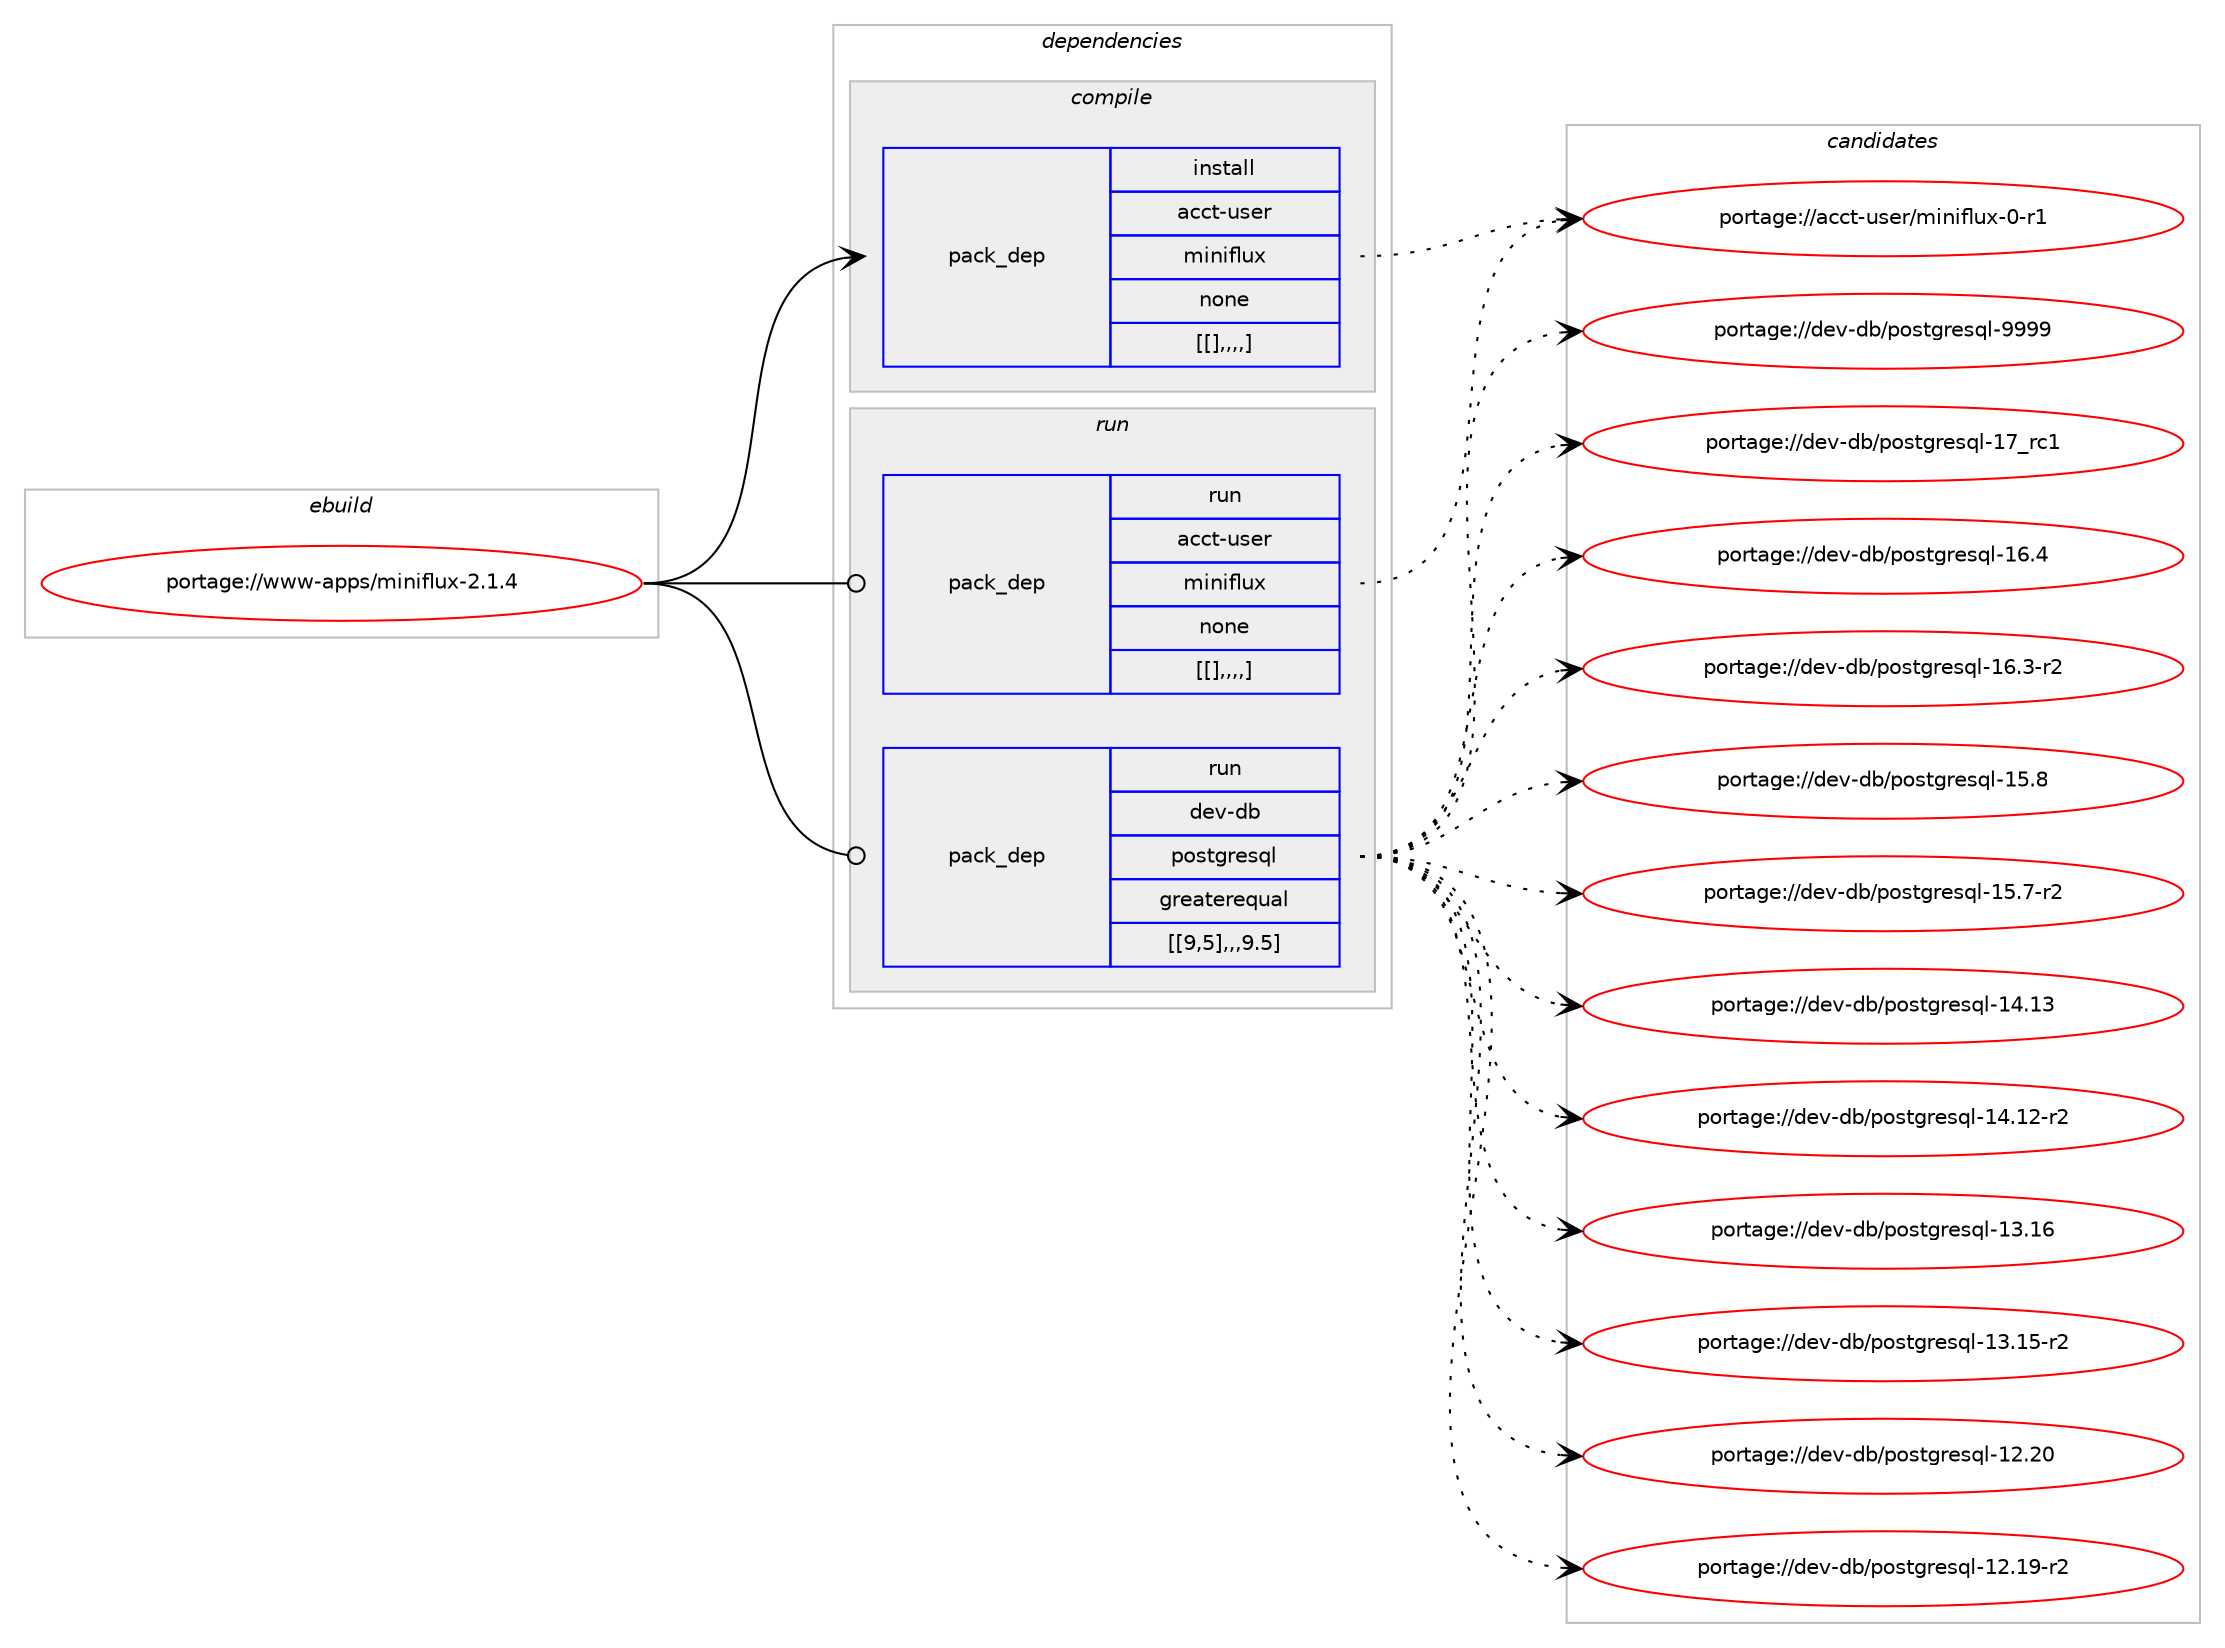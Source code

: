 digraph prolog {

# *************
# Graph options
# *************

newrank=true;
concentrate=true;
compound=true;
graph [rankdir=LR,fontname=Helvetica,fontsize=10,ranksep=1.5];#, ranksep=2.5, nodesep=0.2];
edge  [arrowhead=vee];
node  [fontname=Helvetica,fontsize=10];

# **********
# The ebuild
# **********

subgraph cluster_leftcol {
color=gray;
label=<<i>ebuild</i>>;
id [label="portage://www-apps/miniflux-2.1.4", color=red, width=4, href="../www-apps/miniflux-2.1.4.svg"];
}

# ****************
# The dependencies
# ****************

subgraph cluster_midcol {
color=gray;
label=<<i>dependencies</i>>;
subgraph cluster_compile {
fillcolor="#eeeeee";
style=filled;
label=<<i>compile</i>>;
subgraph pack338100 {
dependency465269 [label=<<TABLE BORDER="0" CELLBORDER="1" CELLSPACING="0" CELLPADDING="4" WIDTH="220"><TR><TD ROWSPAN="6" CELLPADDING="30">pack_dep</TD></TR><TR><TD WIDTH="110">install</TD></TR><TR><TD>acct-user</TD></TR><TR><TD>miniflux</TD></TR><TR><TD>none</TD></TR><TR><TD>[[],,,,]</TD></TR></TABLE>>, shape=none, color=blue];
}
id:e -> dependency465269:w [weight=20,style="solid",arrowhead="vee"];
}
subgraph cluster_compileandrun {
fillcolor="#eeeeee";
style=filled;
label=<<i>compile and run</i>>;
}
subgraph cluster_run {
fillcolor="#eeeeee";
style=filled;
label=<<i>run</i>>;
subgraph pack338101 {
dependency465270 [label=<<TABLE BORDER="0" CELLBORDER="1" CELLSPACING="0" CELLPADDING="4" WIDTH="220"><TR><TD ROWSPAN="6" CELLPADDING="30">pack_dep</TD></TR><TR><TD WIDTH="110">run</TD></TR><TR><TD>acct-user</TD></TR><TR><TD>miniflux</TD></TR><TR><TD>none</TD></TR><TR><TD>[[],,,,]</TD></TR></TABLE>>, shape=none, color=blue];
}
id:e -> dependency465270:w [weight=20,style="solid",arrowhead="odot"];
subgraph pack338102 {
dependency465271 [label=<<TABLE BORDER="0" CELLBORDER="1" CELLSPACING="0" CELLPADDING="4" WIDTH="220"><TR><TD ROWSPAN="6" CELLPADDING="30">pack_dep</TD></TR><TR><TD WIDTH="110">run</TD></TR><TR><TD>dev-db</TD></TR><TR><TD>postgresql</TD></TR><TR><TD>greaterequal</TD></TR><TR><TD>[[9,5],,,9.5]</TD></TR></TABLE>>, shape=none, color=blue];
}
id:e -> dependency465271:w [weight=20,style="solid",arrowhead="odot"];
}
}

# **************
# The candidates
# **************

subgraph cluster_choices {
rank=same;
color=gray;
label=<<i>candidates</i>>;

subgraph choice338100 {
color=black;
nodesep=1;
choice979999116451171151011144710910511010510210811712045484511449 [label="portage://acct-user/miniflux-0-r1", color=red, width=4,href="../acct-user/miniflux-0-r1.svg"];
dependency465269:e -> choice979999116451171151011144710910511010510210811712045484511449:w [style=dotted,weight="100"];
}
subgraph choice338101 {
color=black;
nodesep=1;
choice979999116451171151011144710910511010510210811712045484511449 [label="portage://acct-user/miniflux-0-r1", color=red, width=4,href="../acct-user/miniflux-0-r1.svg"];
dependency465270:e -> choice979999116451171151011144710910511010510210811712045484511449:w [style=dotted,weight="100"];
}
subgraph choice338102 {
color=black;
nodesep=1;
choice1001011184510098471121111151161031141011151131084557575757 [label="portage://dev-db/postgresql-9999", color=red, width=4,href="../dev-db/postgresql-9999.svg"];
choice100101118451009847112111115116103114101115113108454955951149949 [label="portage://dev-db/postgresql-17_rc1", color=red, width=4,href="../dev-db/postgresql-17_rc1.svg"];
choice1001011184510098471121111151161031141011151131084549544652 [label="portage://dev-db/postgresql-16.4", color=red, width=4,href="../dev-db/postgresql-16.4.svg"];
choice10010111845100984711211111511610311410111511310845495446514511450 [label="portage://dev-db/postgresql-16.3-r2", color=red, width=4,href="../dev-db/postgresql-16.3-r2.svg"];
choice1001011184510098471121111151161031141011151131084549534656 [label="portage://dev-db/postgresql-15.8", color=red, width=4,href="../dev-db/postgresql-15.8.svg"];
choice10010111845100984711211111511610311410111511310845495346554511450 [label="portage://dev-db/postgresql-15.7-r2", color=red, width=4,href="../dev-db/postgresql-15.7-r2.svg"];
choice100101118451009847112111115116103114101115113108454952464951 [label="portage://dev-db/postgresql-14.13", color=red, width=4,href="../dev-db/postgresql-14.13.svg"];
choice1001011184510098471121111151161031141011151131084549524649504511450 [label="portage://dev-db/postgresql-14.12-r2", color=red, width=4,href="../dev-db/postgresql-14.12-r2.svg"];
choice100101118451009847112111115116103114101115113108454951464954 [label="portage://dev-db/postgresql-13.16", color=red, width=4,href="../dev-db/postgresql-13.16.svg"];
choice1001011184510098471121111151161031141011151131084549514649534511450 [label="portage://dev-db/postgresql-13.15-r2", color=red, width=4,href="../dev-db/postgresql-13.15-r2.svg"];
choice100101118451009847112111115116103114101115113108454950465048 [label="portage://dev-db/postgresql-12.20", color=red, width=4,href="../dev-db/postgresql-12.20.svg"];
choice1001011184510098471121111151161031141011151131084549504649574511450 [label="portage://dev-db/postgresql-12.19-r2", color=red, width=4,href="../dev-db/postgresql-12.19-r2.svg"];
dependency465271:e -> choice1001011184510098471121111151161031141011151131084557575757:w [style=dotted,weight="100"];
dependency465271:e -> choice100101118451009847112111115116103114101115113108454955951149949:w [style=dotted,weight="100"];
dependency465271:e -> choice1001011184510098471121111151161031141011151131084549544652:w [style=dotted,weight="100"];
dependency465271:e -> choice10010111845100984711211111511610311410111511310845495446514511450:w [style=dotted,weight="100"];
dependency465271:e -> choice1001011184510098471121111151161031141011151131084549534656:w [style=dotted,weight="100"];
dependency465271:e -> choice10010111845100984711211111511610311410111511310845495346554511450:w [style=dotted,weight="100"];
dependency465271:e -> choice100101118451009847112111115116103114101115113108454952464951:w [style=dotted,weight="100"];
dependency465271:e -> choice1001011184510098471121111151161031141011151131084549524649504511450:w [style=dotted,weight="100"];
dependency465271:e -> choice100101118451009847112111115116103114101115113108454951464954:w [style=dotted,weight="100"];
dependency465271:e -> choice1001011184510098471121111151161031141011151131084549514649534511450:w [style=dotted,weight="100"];
dependency465271:e -> choice100101118451009847112111115116103114101115113108454950465048:w [style=dotted,weight="100"];
dependency465271:e -> choice1001011184510098471121111151161031141011151131084549504649574511450:w [style=dotted,weight="100"];
}
}

}
